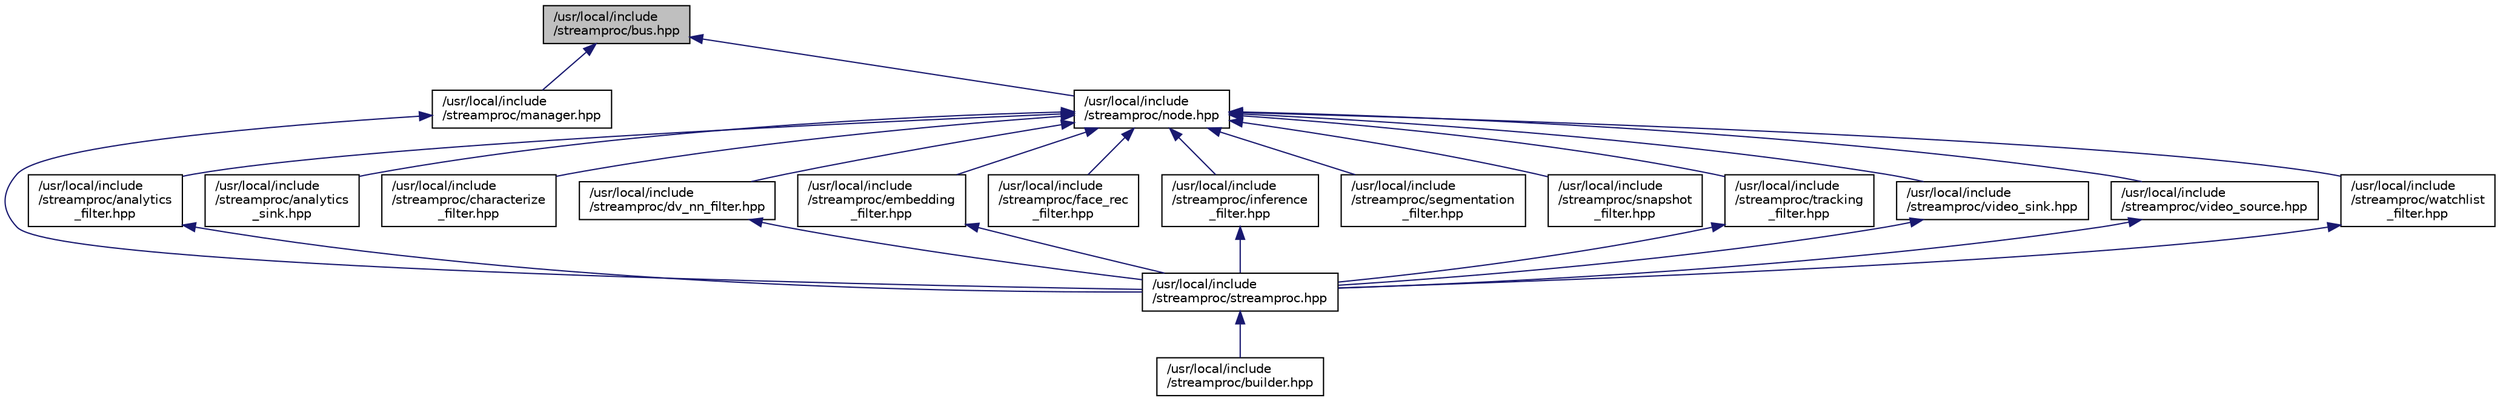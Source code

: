 digraph "/usr/local/include/streamproc/bus.hpp"
{
  edge [fontname="Helvetica",fontsize="10",labelfontname="Helvetica",labelfontsize="10"];
  node [fontname="Helvetica",fontsize="10",shape=record];
  Node30 [label="/usr/local/include\l/streamproc/bus.hpp",height=0.2,width=0.4,color="black", fillcolor="grey75", style="filled", fontcolor="black"];
  Node30 -> Node31 [dir="back",color="midnightblue",fontsize="10",style="solid",fontname="Helvetica"];
  Node31 [label="/usr/local/include\l/streamproc/manager.hpp",height=0.2,width=0.4,color="black", fillcolor="white", style="filled",URL="$da/d04/manager_8hpp.html"];
  Node31 -> Node32 [dir="back",color="midnightblue",fontsize="10",style="solid",fontname="Helvetica"];
  Node32 [label="/usr/local/include\l/streamproc/streamproc.hpp",height=0.2,width=0.4,color="black", fillcolor="white", style="filled",URL="$de/dc1/streamproc_8hpp.html"];
  Node32 -> Node33 [dir="back",color="midnightblue",fontsize="10",style="solid",fontname="Helvetica"];
  Node33 [label="/usr/local/include\l/streamproc/builder.hpp",height=0.2,width=0.4,color="black", fillcolor="white", style="filled",URL="$dc/dcd/builder_8hpp.html"];
  Node30 -> Node34 [dir="back",color="midnightblue",fontsize="10",style="solid",fontname="Helvetica"];
  Node34 [label="/usr/local/include\l/streamproc/node.hpp",height=0.2,width=0.4,color="black", fillcolor="white", style="filled",URL="$d3/d09/node_8hpp.html"];
  Node34 -> Node35 [dir="back",color="midnightblue",fontsize="10",style="solid",fontname="Helvetica"];
  Node35 [label="/usr/local/include\l/streamproc/analytics\l_filter.hpp",height=0.2,width=0.4,color="black", fillcolor="white", style="filled",URL="$dd/d43/analytics__filter_8hpp.html"];
  Node35 -> Node32 [dir="back",color="midnightblue",fontsize="10",style="solid",fontname="Helvetica"];
  Node34 -> Node36 [dir="back",color="midnightblue",fontsize="10",style="solid",fontname="Helvetica"];
  Node36 [label="/usr/local/include\l/streamproc/analytics\l_sink.hpp",height=0.2,width=0.4,color="black", fillcolor="white", style="filled",URL="$d4/de6/analytics__sink_8hpp.html"];
  Node34 -> Node37 [dir="back",color="midnightblue",fontsize="10",style="solid",fontname="Helvetica"];
  Node37 [label="/usr/local/include\l/streamproc/characterize\l_filter.hpp",height=0.2,width=0.4,color="black", fillcolor="white", style="filled",URL="$d6/de5/characterize__filter_8hpp.html"];
  Node34 -> Node38 [dir="back",color="midnightblue",fontsize="10",style="solid",fontname="Helvetica"];
  Node38 [label="/usr/local/include\l/streamproc/dv_nn_filter.hpp",height=0.2,width=0.4,color="black", fillcolor="white", style="filled",URL="$df/dc0/dv__nn__filter_8hpp.html"];
  Node38 -> Node32 [dir="back",color="midnightblue",fontsize="10",style="solid",fontname="Helvetica"];
  Node34 -> Node39 [dir="back",color="midnightblue",fontsize="10",style="solid",fontname="Helvetica"];
  Node39 [label="/usr/local/include\l/streamproc/embedding\l_filter.hpp",height=0.2,width=0.4,color="black", fillcolor="white", style="filled",URL="$d7/daf/embedding__filter_8hpp.html"];
  Node39 -> Node32 [dir="back",color="midnightblue",fontsize="10",style="solid",fontname="Helvetica"];
  Node34 -> Node40 [dir="back",color="midnightblue",fontsize="10",style="solid",fontname="Helvetica"];
  Node40 [label="/usr/local/include\l/streamproc/face_rec\l_filter.hpp",height=0.2,width=0.4,color="black", fillcolor="white", style="filled",URL="$dc/db4/face__rec__filter_8hpp.html"];
  Node34 -> Node41 [dir="back",color="midnightblue",fontsize="10",style="solid",fontname="Helvetica"];
  Node41 [label="/usr/local/include\l/streamproc/inference\l_filter.hpp",height=0.2,width=0.4,color="black", fillcolor="white", style="filled",URL="$d6/d30/inference__filter_8hpp.html"];
  Node41 -> Node32 [dir="back",color="midnightblue",fontsize="10",style="solid",fontname="Helvetica"];
  Node34 -> Node42 [dir="back",color="midnightblue",fontsize="10",style="solid",fontname="Helvetica"];
  Node42 [label="/usr/local/include\l/streamproc/segmentation\l_filter.hpp",height=0.2,width=0.4,color="black", fillcolor="white", style="filled",URL="$d8/d7e/segmentation__filter_8hpp.html"];
  Node34 -> Node43 [dir="back",color="midnightblue",fontsize="10",style="solid",fontname="Helvetica"];
  Node43 [label="/usr/local/include\l/streamproc/snapshot\l_filter.hpp",height=0.2,width=0.4,color="black", fillcolor="white", style="filled",URL="$d1/db5/snapshot__filter_8hpp.html"];
  Node34 -> Node44 [dir="back",color="midnightblue",fontsize="10",style="solid",fontname="Helvetica"];
  Node44 [label="/usr/local/include\l/streamproc/tracking\l_filter.hpp",height=0.2,width=0.4,color="black", fillcolor="white", style="filled",URL="$d1/d2c/tracking__filter_8hpp.html"];
  Node44 -> Node32 [dir="back",color="midnightblue",fontsize="10",style="solid",fontname="Helvetica"];
  Node34 -> Node45 [dir="back",color="midnightblue",fontsize="10",style="solid",fontname="Helvetica"];
  Node45 [label="/usr/local/include\l/streamproc/video_sink.hpp",height=0.2,width=0.4,color="black", fillcolor="white", style="filled",URL="$da/d40/video__sink_8hpp.html"];
  Node45 -> Node32 [dir="back",color="midnightblue",fontsize="10",style="solid",fontname="Helvetica"];
  Node34 -> Node46 [dir="back",color="midnightblue",fontsize="10",style="solid",fontname="Helvetica"];
  Node46 [label="/usr/local/include\l/streamproc/video_source.hpp",height=0.2,width=0.4,color="black", fillcolor="white", style="filled",URL="$d6/d3d/video__source_8hpp.html"];
  Node46 -> Node32 [dir="back",color="midnightblue",fontsize="10",style="solid",fontname="Helvetica"];
  Node34 -> Node47 [dir="back",color="midnightblue",fontsize="10",style="solid",fontname="Helvetica"];
  Node47 [label="/usr/local/include\l/streamproc/watchlist\l_filter.hpp",height=0.2,width=0.4,color="black", fillcolor="white", style="filled",URL="$d6/dc3/watchlist__filter_8hpp.html"];
  Node47 -> Node32 [dir="back",color="midnightblue",fontsize="10",style="solid",fontname="Helvetica"];
}
